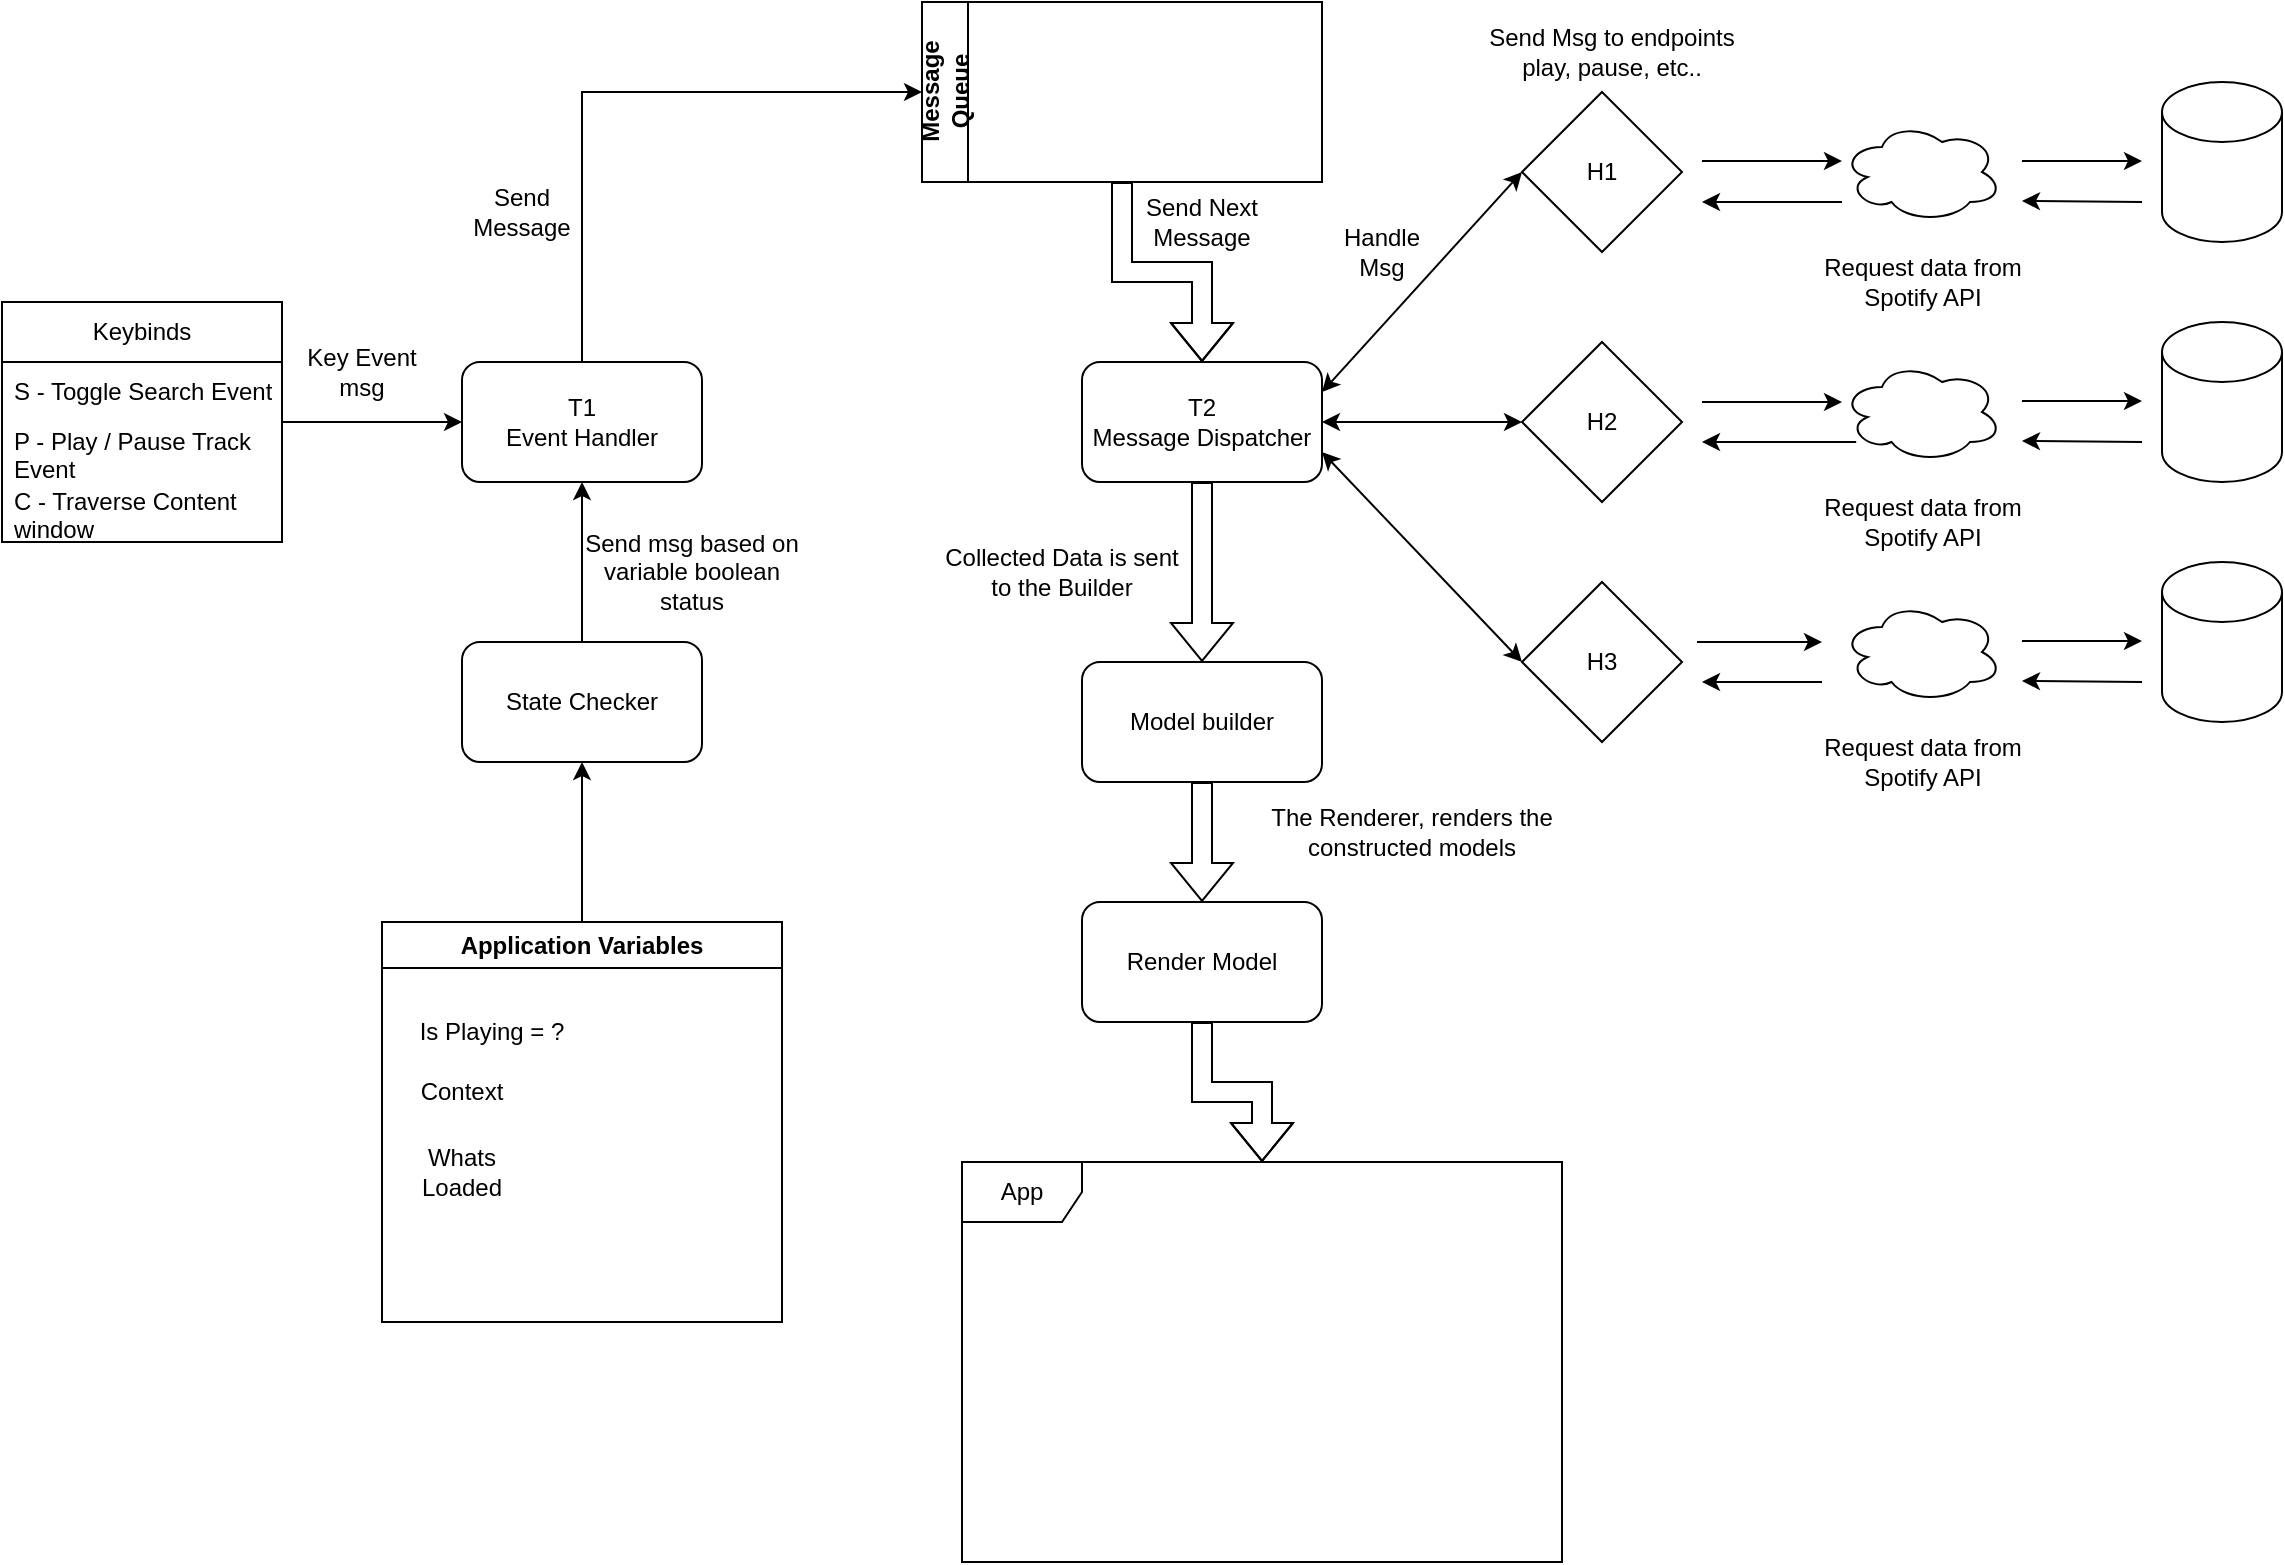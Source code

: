 <mxfile version="24.6.4" type="device" pages="4">
  <diagram name="Spotui-py" id="Fpngk3a1_skhaMQMCUg6">
    <mxGraphModel dx="2950" dy="1263" grid="1" gridSize="10" guides="1" tooltips="1" connect="1" arrows="1" fold="1" page="1" pageScale="1" pageWidth="1200" pageHeight="1920" math="0" shadow="0">
      <root>
        <mxCell id="0" />
        <mxCell id="1" parent="0" />
        <mxCell id="TO6yi6P6G9DKyxrw3OD8-92" value="" style="edgeStyle=orthogonalEdgeStyle;shape=flexArrow;rounded=0;orthogonalLoop=1;jettySize=auto;html=1;" parent="1" source="TO6yi6P6G9DKyxrw3OD8-45" target="TO6yi6P6G9DKyxrw3OD8-62" edge="1">
          <mxGeometry relative="1" as="geometry" />
        </mxCell>
        <mxCell id="TO6yi6P6G9DKyxrw3OD8-45" value="Message Queue" style="swimlane;horizontal=0;whiteSpace=wrap;html=1;" parent="1" vertex="1">
          <mxGeometry x="500" y="30" width="200" height="90" as="geometry">
            <mxRectangle x="500" y="60" width="40" height="120" as="alternateBounds" />
          </mxGeometry>
        </mxCell>
        <mxCell id="TO6yi6P6G9DKyxrw3OD8-50" value="Send Next Message" style="text;html=1;align=center;verticalAlign=middle;whiteSpace=wrap;rounded=0;" parent="1" vertex="1">
          <mxGeometry x="610" y="125" width="60" height="30" as="geometry" />
        </mxCell>
        <mxCell id="TO6yi6P6G9DKyxrw3OD8-51" value="H1" style="rhombus;whiteSpace=wrap;html=1;" parent="1" vertex="1">
          <mxGeometry x="800" y="75" width="80" height="80" as="geometry" />
        </mxCell>
        <mxCell id="TO6yi6P6G9DKyxrw3OD8-53" value="H3" style="rhombus;whiteSpace=wrap;html=1;" parent="1" vertex="1">
          <mxGeometry x="800" y="320" width="80" height="80" as="geometry" />
        </mxCell>
        <mxCell id="TO6yi6P6G9DKyxrw3OD8-54" value="H2" style="rhombus;whiteSpace=wrap;html=1;" parent="1" vertex="1">
          <mxGeometry x="800" y="200" width="80" height="80" as="geometry" />
        </mxCell>
        <mxCell id="TO6yi6P6G9DKyxrw3OD8-58" value="" style="shape=cylinder3;whiteSpace=wrap;html=1;boundedLbl=1;backgroundOutline=1;size=15;" parent="1" vertex="1">
          <mxGeometry x="1120" y="70" width="60" height="80" as="geometry" />
        </mxCell>
        <mxCell id="TO6yi6P6G9DKyxrw3OD8-59" value="" style="ellipse;shape=cloud;whiteSpace=wrap;html=1;" parent="1" vertex="1">
          <mxGeometry x="960" y="90" width="80" height="50" as="geometry" />
        </mxCell>
        <mxCell id="TO6yi6P6G9DKyxrw3OD8-60" value="" style="endArrow=classic;html=1;rounded=0;" parent="1" edge="1">
          <mxGeometry width="50" height="50" relative="1" as="geometry">
            <mxPoint x="890" y="109.5" as="sourcePoint" />
            <mxPoint x="960" y="109.5" as="targetPoint" />
          </mxGeometry>
        </mxCell>
        <mxCell id="TO6yi6P6G9DKyxrw3OD8-61" value="" style="endArrow=classic;html=1;rounded=0;entryX=0;entryY=0.5;entryDx=0;entryDy=0;entryPerimeter=0;" parent="1" edge="1">
          <mxGeometry width="50" height="50" relative="1" as="geometry">
            <mxPoint x="1050" y="109.5" as="sourcePoint" />
            <mxPoint x="1110" y="109.5" as="targetPoint" />
            <Array as="points">
              <mxPoint x="1080" y="109.5" />
            </Array>
          </mxGeometry>
        </mxCell>
        <mxCell id="TO6yi6P6G9DKyxrw3OD8-90" value="" style="edgeStyle=orthogonalEdgeStyle;shape=flexArrow;rounded=0;orthogonalLoop=1;jettySize=auto;html=1;" parent="1" source="TO6yi6P6G9DKyxrw3OD8-62" target="TO6yi6P6G9DKyxrw3OD8-87" edge="1">
          <mxGeometry relative="1" as="geometry" />
        </mxCell>
        <mxCell id="TO6yi6P6G9DKyxrw3OD8-62" value="T2&lt;div&gt;Message Dispatcher&lt;/div&gt;" style="rounded=1;whiteSpace=wrap;html=1;" parent="1" vertex="1">
          <mxGeometry x="580" y="210" width="120" height="60" as="geometry" />
        </mxCell>
        <mxCell id="TO6yi6P6G9DKyxrw3OD8-63" value="T1&lt;div&gt;Event Handler&lt;/div&gt;" style="rounded=1;whiteSpace=wrap;html=1;" parent="1" vertex="1">
          <mxGeometry x="270" y="210" width="120" height="60" as="geometry" />
        </mxCell>
        <mxCell id="TO6yi6P6G9DKyxrw3OD8-64" value="Keybinds" style="swimlane;fontStyle=0;childLayout=stackLayout;horizontal=1;startSize=30;horizontalStack=0;resizeParent=1;resizeParentMax=0;resizeLast=0;collapsible=1;marginBottom=0;whiteSpace=wrap;html=1;" parent="1" vertex="1">
          <mxGeometry x="40" y="180" width="140" height="120" as="geometry" />
        </mxCell>
        <mxCell id="TO6yi6P6G9DKyxrw3OD8-65" value="S - Toggle Search Event" style="text;strokeColor=none;fillColor=none;align=left;verticalAlign=middle;spacingLeft=4;spacingRight=4;overflow=hidden;points=[[0,0.5],[1,0.5]];portConstraint=eastwest;rotatable=0;whiteSpace=wrap;html=1;" parent="TO6yi6P6G9DKyxrw3OD8-64" vertex="1">
          <mxGeometry y="30" width="140" height="30" as="geometry" />
        </mxCell>
        <mxCell id="TO6yi6P6G9DKyxrw3OD8-66" value="P - Play / Pause Track Event" style="text;strokeColor=none;fillColor=none;align=left;verticalAlign=middle;spacingLeft=4;spacingRight=4;overflow=hidden;points=[[0,0.5],[1,0.5]];portConstraint=eastwest;rotatable=0;whiteSpace=wrap;html=1;" parent="TO6yi6P6G9DKyxrw3OD8-64" vertex="1">
          <mxGeometry y="60" width="140" height="30" as="geometry" />
        </mxCell>
        <mxCell id="TO6yi6P6G9DKyxrw3OD8-67" value="C - Traverse Content window" style="text;strokeColor=none;fillColor=none;align=left;verticalAlign=middle;spacingLeft=4;spacingRight=4;overflow=hidden;points=[[0,0.5],[1,0.5]];portConstraint=eastwest;rotatable=0;whiteSpace=wrap;html=1;" parent="TO6yi6P6G9DKyxrw3OD8-64" vertex="1">
          <mxGeometry y="90" width="140" height="30" as="geometry" />
        </mxCell>
        <mxCell id="TO6yi6P6G9DKyxrw3OD8-68" value="" style="endArrow=classic;html=1;rounded=0;" parent="1" edge="1">
          <mxGeometry width="50" height="50" relative="1" as="geometry">
            <mxPoint x="180" y="240" as="sourcePoint" />
            <mxPoint x="270" y="240" as="targetPoint" />
          </mxGeometry>
        </mxCell>
        <mxCell id="TO6yi6P6G9DKyxrw3OD8-69" value="Key Event msg" style="text;html=1;align=center;verticalAlign=middle;whiteSpace=wrap;rounded=0;" parent="1" vertex="1">
          <mxGeometry x="190" y="200" width="60" height="30" as="geometry" />
        </mxCell>
        <mxCell id="TO6yi6P6G9DKyxrw3OD8-70" value="Handle Msg" style="text;html=1;align=center;verticalAlign=middle;whiteSpace=wrap;rounded=0;" parent="1" vertex="1">
          <mxGeometry x="700" y="140" width="60" height="30" as="geometry" />
        </mxCell>
        <mxCell id="TO6yi6P6G9DKyxrw3OD8-71" value="" style="endArrow=classic;html=1;rounded=0;" parent="1" edge="1">
          <mxGeometry width="50" height="50" relative="1" as="geometry">
            <mxPoint x="1110" y="130" as="sourcePoint" />
            <mxPoint x="1050" y="129.5" as="targetPoint" />
          </mxGeometry>
        </mxCell>
        <mxCell id="TO6yi6P6G9DKyxrw3OD8-73" value="" style="endArrow=classic;html=1;rounded=0;" parent="1" edge="1">
          <mxGeometry width="50" height="50" relative="1" as="geometry">
            <mxPoint x="960" y="130" as="sourcePoint" />
            <mxPoint x="890" y="130" as="targetPoint" />
          </mxGeometry>
        </mxCell>
        <mxCell id="TO6yi6P6G9DKyxrw3OD8-74" value="" style="endArrow=classic;html=1;rounded=0;entryX=0;entryY=0.5;entryDx=0;entryDy=0;" parent="1" target="TO6yi6P6G9DKyxrw3OD8-45" edge="1">
          <mxGeometry width="50" height="50" relative="1" as="geometry">
            <mxPoint x="330" y="210" as="sourcePoint" />
            <mxPoint x="380" y="160" as="targetPoint" />
            <Array as="points">
              <mxPoint x="330" y="75" />
            </Array>
          </mxGeometry>
        </mxCell>
        <mxCell id="TO6yi6P6G9DKyxrw3OD8-75" value="Send Message" style="text;html=1;align=center;verticalAlign=middle;whiteSpace=wrap;rounded=0;" parent="1" vertex="1">
          <mxGeometry x="270" y="120" width="60" height="30" as="geometry" />
        </mxCell>
        <mxCell id="TO6yi6P6G9DKyxrw3OD8-77" value="" style="endArrow=classic;startArrow=classic;html=1;rounded=0;entryX=0;entryY=0.5;entryDx=0;entryDy=0;exitX=1;exitY=0.25;exitDx=0;exitDy=0;" parent="1" source="TO6yi6P6G9DKyxrw3OD8-62" target="TO6yi6P6G9DKyxrw3OD8-51" edge="1">
          <mxGeometry width="50" height="50" relative="1" as="geometry">
            <mxPoint x="700" y="240" as="sourcePoint" />
            <mxPoint x="770" y="180" as="targetPoint" />
          </mxGeometry>
        </mxCell>
        <mxCell id="TO6yi6P6G9DKyxrw3OD8-78" value="" style="endArrow=classic;startArrow=classic;html=1;rounded=0;entryX=0;entryY=0.5;entryDx=0;entryDy=0;" parent="1" target="TO6yi6P6G9DKyxrw3OD8-54" edge="1">
          <mxGeometry width="50" height="50" relative="1" as="geometry">
            <mxPoint x="700" y="240" as="sourcePoint" />
            <mxPoint x="750" y="190" as="targetPoint" />
          </mxGeometry>
        </mxCell>
        <mxCell id="TO6yi6P6G9DKyxrw3OD8-79" value="" style="endArrow=classic;startArrow=classic;html=1;rounded=0;entryX=0;entryY=0.5;entryDx=0;entryDy=0;exitX=1;exitY=0.75;exitDx=0;exitDy=0;" parent="1" source="TO6yi6P6G9DKyxrw3OD8-62" target="TO6yi6P6G9DKyxrw3OD8-53" edge="1">
          <mxGeometry width="50" height="50" relative="1" as="geometry">
            <mxPoint x="700" y="240" as="sourcePoint" />
            <mxPoint x="750" y="190" as="targetPoint" />
          </mxGeometry>
        </mxCell>
        <mxCell id="TO6yi6P6G9DKyxrw3OD8-82" value="Send Msg to endpoints play, pause, etc.." style="text;html=1;align=center;verticalAlign=middle;whiteSpace=wrap;rounded=0;" parent="1" vertex="1">
          <mxGeometry x="770" y="40" width="150" height="30" as="geometry" />
        </mxCell>
        <mxCell id="TO6yi6P6G9DKyxrw3OD8-85" value="Request data from Spotify API" style="text;html=1;align=center;verticalAlign=middle;whiteSpace=wrap;rounded=0;direction=south;" parent="1" vertex="1">
          <mxGeometry x="937.5" y="140" width="125" height="60" as="geometry" />
        </mxCell>
        <mxCell id="TO6yi6P6G9DKyxrw3OD8-91" value="" style="edgeStyle=orthogonalEdgeStyle;shape=flexArrow;rounded=0;orthogonalLoop=1;jettySize=auto;html=1;" parent="1" source="TO6yi6P6G9DKyxrw3OD8-87" target="TO6yi6P6G9DKyxrw3OD8-88" edge="1">
          <mxGeometry relative="1" as="geometry" />
        </mxCell>
        <mxCell id="TO6yi6P6G9DKyxrw3OD8-87" value="Model builder" style="rounded=1;whiteSpace=wrap;html=1;" parent="1" vertex="1">
          <mxGeometry x="580" y="360" width="120" height="60" as="geometry" />
        </mxCell>
        <mxCell id="TO6yi6P6G9DKyxrw3OD8-103" value="" style="edgeStyle=orthogonalEdgeStyle;shape=flexArrow;rounded=0;orthogonalLoop=1;jettySize=auto;html=1;" parent="1" source="TO6yi6P6G9DKyxrw3OD8-88" target="TO6yi6P6G9DKyxrw3OD8-102" edge="1">
          <mxGeometry relative="1" as="geometry" />
        </mxCell>
        <mxCell id="TO6yi6P6G9DKyxrw3OD8-88" value="Render Model" style="rounded=1;whiteSpace=wrap;html=1;" parent="1" vertex="1">
          <mxGeometry x="580" y="480" width="120" height="60" as="geometry" />
        </mxCell>
        <mxCell id="TO6yi6P6G9DKyxrw3OD8-93" value="Collected Data is sent to the Builder" style="text;html=1;align=center;verticalAlign=middle;whiteSpace=wrap;rounded=0;" parent="1" vertex="1">
          <mxGeometry x="510" y="300" width="120" height="30" as="geometry" />
        </mxCell>
        <mxCell id="TO6yi6P6G9DKyxrw3OD8-94" value="The Renderer, renders the constructed models" style="text;html=1;align=center;verticalAlign=middle;whiteSpace=wrap;rounded=0;" parent="1" vertex="1">
          <mxGeometry x="670" y="430" width="150" height="30" as="geometry" />
        </mxCell>
        <mxCell id="TO6yi6P6G9DKyxrw3OD8-95" value="State Checker" style="rounded=1;whiteSpace=wrap;html=1;" parent="1" vertex="1">
          <mxGeometry x="270" y="350" width="120" height="60" as="geometry" />
        </mxCell>
        <mxCell id="TO6yi6P6G9DKyxrw3OD8-97" value="Application Variables" style="swimlane;whiteSpace=wrap;html=1;" parent="1" vertex="1">
          <mxGeometry x="230" y="490" width="200" height="200" as="geometry" />
        </mxCell>
        <mxCell id="TO6yi6P6G9DKyxrw3OD8-98" value="Is Playing = ?" style="text;html=1;align=center;verticalAlign=middle;whiteSpace=wrap;rounded=0;" parent="TO6yi6P6G9DKyxrw3OD8-97" vertex="1">
          <mxGeometry x="10" y="40" width="90" height="30" as="geometry" />
        </mxCell>
        <mxCell id="TO6yi6P6G9DKyxrw3OD8-99" value="Context" style="text;html=1;align=center;verticalAlign=middle;whiteSpace=wrap;rounded=0;" parent="TO6yi6P6G9DKyxrw3OD8-97" vertex="1">
          <mxGeometry x="10" y="70" width="60" height="30" as="geometry" />
        </mxCell>
        <mxCell id="TO6yi6P6G9DKyxrw3OD8-100" value="Whats Loaded" style="text;html=1;align=center;verticalAlign=middle;whiteSpace=wrap;rounded=0;" parent="TO6yi6P6G9DKyxrw3OD8-97" vertex="1">
          <mxGeometry x="10" y="110" width="60" height="30" as="geometry" />
        </mxCell>
        <mxCell id="TO6yi6P6G9DKyxrw3OD8-101" value="" style="endArrow=classic;html=1;rounded=0;entryX=0.5;entryY=1;entryDx=0;entryDy=0;exitX=0.5;exitY=0;exitDx=0;exitDy=0;" parent="1" source="TO6yi6P6G9DKyxrw3OD8-97" target="TO6yi6P6G9DKyxrw3OD8-95" edge="1">
          <mxGeometry width="50" height="50" relative="1" as="geometry">
            <mxPoint x="370" y="480" as="sourcePoint" />
            <mxPoint x="420" y="430" as="targetPoint" />
          </mxGeometry>
        </mxCell>
        <mxCell id="TO6yi6P6G9DKyxrw3OD8-102" value="App" style="shape=umlFrame;whiteSpace=wrap;html=1;pointerEvents=0;" parent="1" vertex="1">
          <mxGeometry x="520" y="610" width="300" height="200" as="geometry" />
        </mxCell>
        <mxCell id="TO6yi6P6G9DKyxrw3OD8-104" value="" style="endArrow=classic;html=1;rounded=0;exitX=0.5;exitY=0;exitDx=0;exitDy=0;entryX=0.5;entryY=1;entryDx=0;entryDy=0;" parent="1" source="TO6yi6P6G9DKyxrw3OD8-95" target="TO6yi6P6G9DKyxrw3OD8-63" edge="1">
          <mxGeometry width="50" height="50" relative="1" as="geometry">
            <mxPoint x="330" y="350" as="sourcePoint" />
            <mxPoint x="380" y="300" as="targetPoint" />
          </mxGeometry>
        </mxCell>
        <mxCell id="TO6yi6P6G9DKyxrw3OD8-105" value="Send msg based on variable boolean status" style="text;html=1;align=center;verticalAlign=middle;whiteSpace=wrap;rounded=0;" parent="1" vertex="1">
          <mxGeometry x="330" y="300" width="110" height="30" as="geometry" />
        </mxCell>
        <mxCell id="TO6yi6P6G9DKyxrw3OD8-106" value="" style="shape=cylinder3;whiteSpace=wrap;html=1;boundedLbl=1;backgroundOutline=1;size=15;" parent="1" vertex="1">
          <mxGeometry x="1120" y="190" width="60" height="80" as="geometry" />
        </mxCell>
        <mxCell id="TO6yi6P6G9DKyxrw3OD8-107" value="" style="ellipse;shape=cloud;whiteSpace=wrap;html=1;" parent="1" vertex="1">
          <mxGeometry x="960" y="210" width="80" height="50" as="geometry" />
        </mxCell>
        <mxCell id="TO6yi6P6G9DKyxrw3OD8-108" value="" style="endArrow=classic;html=1;rounded=0;entryX=0;entryY=0.5;entryDx=0;entryDy=0;entryPerimeter=0;" parent="1" edge="1">
          <mxGeometry width="50" height="50" relative="1" as="geometry">
            <mxPoint x="1050" y="229.5" as="sourcePoint" />
            <mxPoint x="1110" y="229.5" as="targetPoint" />
            <Array as="points">
              <mxPoint x="1080" y="229.5" />
            </Array>
          </mxGeometry>
        </mxCell>
        <mxCell id="TO6yi6P6G9DKyxrw3OD8-109" value="" style="endArrow=classic;html=1;rounded=0;" parent="1" edge="1">
          <mxGeometry width="50" height="50" relative="1" as="geometry">
            <mxPoint x="1110" y="250" as="sourcePoint" />
            <mxPoint x="1050" y="249.5" as="targetPoint" />
          </mxGeometry>
        </mxCell>
        <mxCell id="TO6yi6P6G9DKyxrw3OD8-110" value="Request data from Spotify API" style="text;html=1;align=center;verticalAlign=middle;whiteSpace=wrap;rounded=0;direction=south;" parent="1" vertex="1">
          <mxGeometry x="937.5" y="260" width="125" height="60" as="geometry" />
        </mxCell>
        <mxCell id="TO6yi6P6G9DKyxrw3OD8-111" value="" style="shape=cylinder3;whiteSpace=wrap;html=1;boundedLbl=1;backgroundOutline=1;size=15;" parent="1" vertex="1">
          <mxGeometry x="1120" y="310" width="60" height="80" as="geometry" />
        </mxCell>
        <mxCell id="TO6yi6P6G9DKyxrw3OD8-112" value="" style="ellipse;shape=cloud;whiteSpace=wrap;html=1;" parent="1" vertex="1">
          <mxGeometry x="960" y="330" width="80" height="50" as="geometry" />
        </mxCell>
        <mxCell id="TO6yi6P6G9DKyxrw3OD8-113" value="" style="endArrow=classic;html=1;rounded=0;entryX=0;entryY=0.5;entryDx=0;entryDy=0;entryPerimeter=0;" parent="1" edge="1">
          <mxGeometry width="50" height="50" relative="1" as="geometry">
            <mxPoint x="1050" y="349.5" as="sourcePoint" />
            <mxPoint x="1110" y="349.5" as="targetPoint" />
            <Array as="points">
              <mxPoint x="1080" y="349.5" />
            </Array>
          </mxGeometry>
        </mxCell>
        <mxCell id="TO6yi6P6G9DKyxrw3OD8-114" value="" style="endArrow=classic;html=1;rounded=0;" parent="1" edge="1">
          <mxGeometry width="50" height="50" relative="1" as="geometry">
            <mxPoint x="1110" y="370" as="sourcePoint" />
            <mxPoint x="1050" y="369.5" as="targetPoint" />
          </mxGeometry>
        </mxCell>
        <mxCell id="TO6yi6P6G9DKyxrw3OD8-115" value="Request data from Spotify API" style="text;html=1;align=center;verticalAlign=middle;whiteSpace=wrap;rounded=0;direction=south;" parent="1" vertex="1">
          <mxGeometry x="937.5" y="380" width="125" height="60" as="geometry" />
        </mxCell>
        <mxCell id="TO6yi6P6G9DKyxrw3OD8-116" value="" style="endArrow=classic;html=1;rounded=0;" parent="1" edge="1">
          <mxGeometry width="50" height="50" relative="1" as="geometry">
            <mxPoint x="890" y="230" as="sourcePoint" />
            <mxPoint x="960" y="230" as="targetPoint" />
          </mxGeometry>
        </mxCell>
        <mxCell id="TO6yi6P6G9DKyxrw3OD8-117" value="" style="endArrow=classic;html=1;rounded=0;" parent="1" edge="1">
          <mxGeometry width="50" height="50" relative="1" as="geometry">
            <mxPoint x="967.1" y="250" as="sourcePoint" />
            <mxPoint x="890" y="250" as="targetPoint" />
          </mxGeometry>
        </mxCell>
        <mxCell id="TO6yi6P6G9DKyxrw3OD8-119" value="" style="endArrow=classic;html=1;rounded=0;" parent="1" edge="1">
          <mxGeometry width="50" height="50" relative="1" as="geometry">
            <mxPoint x="887.5" y="350" as="sourcePoint" />
            <mxPoint x="950" y="350" as="targetPoint" />
          </mxGeometry>
        </mxCell>
        <mxCell id="TO6yi6P6G9DKyxrw3OD8-120" value="" style="endArrow=classic;html=1;rounded=0;" parent="1" edge="1">
          <mxGeometry width="50" height="50" relative="1" as="geometry">
            <mxPoint x="950" y="370" as="sourcePoint" />
            <mxPoint x="890" y="370" as="targetPoint" />
          </mxGeometry>
        </mxCell>
      </root>
    </mxGraphModel>
  </diagram>
  <diagram id="deHk-LJC7EPoIbVvvXSf" name="ticket lifetime spotui-py">
    <mxGraphModel dx="1430" dy="903" grid="1" gridSize="10" guides="1" tooltips="1" connect="1" arrows="1" fold="1" page="1" pageScale="1" pageWidth="1200" pageHeight="1920" math="0" shadow="0">
      <root>
        <mxCell id="0" />
        <mxCell id="1" parent="0" />
        <mxCell id="644AQPLnlskiM5yja7p5-1" value="Event Handler bundles a new message" style="rounded=1;whiteSpace=wrap;html=1;" vertex="1" parent="1">
          <mxGeometry x="540" y="190" width="120" height="60" as="geometry" />
        </mxCell>
        <mxCell id="mqCqDotWUnuyiGngpwBL-2" value="" style="edgeStyle=orthogonalEdgeStyle;rounded=0;orthogonalLoop=1;jettySize=auto;html=1;" edge="1" parent="1" source="644AQPLnlskiM5yja7p5-2" target="WlYGR_5txjQVWbjtLwn6-1">
          <mxGeometry relative="1" as="geometry" />
        </mxCell>
        <mxCell id="644AQPLnlskiM5yja7p5-2" value="Message Queue" style="swimlane;horizontal=0;whiteSpace=wrap;html=1;" vertex="1" parent="1">
          <mxGeometry x="500" y="310" width="200" height="90" as="geometry" />
        </mxCell>
        <mxCell id="mqCqDotWUnuyiGngpwBL-3" value="Message Queue" style="text;html=1;align=center;verticalAlign=middle;whiteSpace=wrap;rounded=0;" vertex="1" parent="644AQPLnlskiM5yja7p5-2">
          <mxGeometry x="70" y="30" width="60" height="30" as="geometry" />
        </mxCell>
        <mxCell id="644AQPLnlskiM5yja7p5-3" value="" style="endArrow=classic;html=1;rounded=0;entryX=0.5;entryY=0;entryDx=0;entryDy=0;" edge="1" parent="1" target="644AQPLnlskiM5yja7p5-1">
          <mxGeometry width="50" height="50" relative="1" as="geometry">
            <mxPoint x="600" y="120" as="sourcePoint" />
            <mxPoint x="650" y="70" as="targetPoint" />
          </mxGeometry>
        </mxCell>
        <mxCell id="644AQPLnlskiM5yja7p5-4" value="" style="endArrow=classic;html=1;rounded=0;entryX=0.5;entryY=0;entryDx=0;entryDy=0;" edge="1" parent="1" target="644AQPLnlskiM5yja7p5-2">
          <mxGeometry width="50" height="50" relative="1" as="geometry">
            <mxPoint x="600" y="250" as="sourcePoint" />
            <mxPoint x="650" y="200" as="targetPoint" />
          </mxGeometry>
        </mxCell>
        <mxCell id="644AQPLnlskiM5yja7p5-5" value="Message event is sent to the Event Handler" style="text;html=1;align=center;verticalAlign=middle;whiteSpace=wrap;rounded=0;" vertex="1" parent="1">
          <mxGeometry x="610" y="140" width="130" height="30" as="geometry" />
        </mxCell>
        <mxCell id="644AQPLnlskiM5yja7p5-7" value="Message is enqueued into the Message Queue" style="text;html=1;align=center;verticalAlign=middle;whiteSpace=wrap;rounded=0;" vertex="1" parent="1">
          <mxGeometry x="610" y="270" width="150" height="30" as="geometry" />
        </mxCell>
        <mxCell id="644AQPLnlskiM5yja7p5-9" value="Key event / message creation event is registered" style="whiteSpace=wrap;html=1;aspect=fixed;" vertex="1" parent="1">
          <mxGeometry x="560" y="40" width="80" height="80" as="geometry" />
        </mxCell>
        <mxCell id="50NubgJ7ED8tKyIuHqYh-1" value="" style="edgeStyle=orthogonalEdgeStyle;rounded=0;orthogonalLoop=1;jettySize=auto;html=1;" edge="1" parent="1" source="644AQPLnlskiM5yja7p5-10" target="644AQPLnlskiM5yja7p5-9">
          <mxGeometry relative="1" as="geometry" />
        </mxCell>
        <mxCell id="644AQPLnlskiM5yja7p5-10" value="User" style="shape=umlActor;verticalLabelPosition=bottom;verticalAlign=top;html=1;outlineConnect=0;" vertex="1" parent="1">
          <mxGeometry x="450" y="50" width="30" height="60" as="geometry" />
        </mxCell>
        <mxCell id="50NubgJ7ED8tKyIuHqYh-2" value="" style="edgeStyle=orthogonalEdgeStyle;rounded=0;orthogonalLoop=1;jettySize=auto;html=1;" edge="1" parent="1" source="644AQPLnlskiM5yja7p5-11" target="644AQPLnlskiM5yja7p5-9">
          <mxGeometry relative="1" as="geometry" />
        </mxCell>
        <mxCell id="644AQPLnlskiM5yja7p5-11" value="Application state&amp;nbsp;" style="rhombus;whiteSpace=wrap;html=1;" vertex="1" parent="1">
          <mxGeometry x="720" y="40" width="80" height="80" as="geometry" />
        </mxCell>
        <mxCell id="yRJ-7Xuv9_pjjy9vpFsU-2" value="" style="edgeStyle=orthogonalEdgeStyle;rounded=0;orthogonalLoop=1;jettySize=auto;html=1;" edge="1" parent="1" source="WlYGR_5txjQVWbjtLwn6-1" target="zY00RIm_Lc3474j0WZgT-1">
          <mxGeometry relative="1" as="geometry" />
        </mxCell>
        <mxCell id="WlYGR_5txjQVWbjtLwn6-1" value="Message Dispatcher" style="rounded=1;whiteSpace=wrap;html=1;" vertex="1" parent="1">
          <mxGeometry x="540" y="480" width="120" height="60" as="geometry" />
        </mxCell>
        <mxCell id="WlYGR_5txjQVWbjtLwn6-2" value="" style="endArrow=classic;startArrow=classic;html=1;rounded=0;entryX=0;entryY=0.5;entryDx=0;entryDy=0;" edge="1" parent="1" target="EjzGJcGfdXBTYzMkt1iW-1">
          <mxGeometry width="50" height="50" relative="1" as="geometry">
            <mxPoint x="660" y="510" as="sourcePoint" />
            <mxPoint x="740" y="510" as="targetPoint" />
          </mxGeometry>
        </mxCell>
        <mxCell id="EjzGJcGfdXBTYzMkt1iW-1" value="Message Handler" style="rhombus;whiteSpace=wrap;html=1;" vertex="1" parent="1">
          <mxGeometry x="750" y="470" width="80" height="80" as="geometry" />
        </mxCell>
        <mxCell id="EjzGJcGfdXBTYzMkt1iW-2" value="" style="ellipse;shape=cloud;whiteSpace=wrap;html=1;" vertex="1" parent="1">
          <mxGeometry x="890" y="470" width="120" height="80" as="geometry" />
        </mxCell>
        <mxCell id="EjzGJcGfdXBTYzMkt1iW-3" value="Spotify Api" style="shape=cylinder3;whiteSpace=wrap;html=1;boundedLbl=1;backgroundOutline=1;size=15;" vertex="1" parent="1">
          <mxGeometry x="1100" y="470" width="60" height="80" as="geometry" />
        </mxCell>
        <mxCell id="EjzGJcGfdXBTYzMkt1iW-4" value="" style="endArrow=classic;startArrow=classic;html=1;rounded=0;" edge="1" parent="1" target="EjzGJcGfdXBTYzMkt1iW-2">
          <mxGeometry width="50" height="50" relative="1" as="geometry">
            <mxPoint x="830" y="510" as="sourcePoint" />
            <mxPoint x="840" y="640" as="targetPoint" />
          </mxGeometry>
        </mxCell>
        <mxCell id="EjzGJcGfdXBTYzMkt1iW-6" value="" style="endArrow=classic;startArrow=classic;html=1;rounded=0;entryX=0;entryY=0.5;entryDx=0;entryDy=0;entryPerimeter=0;" edge="1" parent="1" target="EjzGJcGfdXBTYzMkt1iW-3">
          <mxGeometry width="50" height="50" relative="1" as="geometry">
            <mxPoint x="1000" y="510" as="sourcePoint" />
            <mxPoint x="1050" y="460" as="targetPoint" />
          </mxGeometry>
        </mxCell>
        <mxCell id="mqCqDotWUnuyiGngpwBL-1" value="Any required data is requested and recieved from the Api" style="text;html=1;align=center;verticalAlign=middle;whiteSpace=wrap;rounded=0;" vertex="1" parent="1">
          <mxGeometry x="870" y="440" width="180" height="30" as="geometry" />
        </mxCell>
        <mxCell id="mqCqDotWUnuyiGngpwBL-4" value="Next message is dequeued by the Message dispatcher" style="text;html=1;align=center;verticalAlign=middle;whiteSpace=wrap;rounded=0;" vertex="1" parent="1">
          <mxGeometry x="610" y="430" width="120" height="30" as="geometry" />
        </mxCell>
        <mxCell id="yRJ-7Xuv9_pjjy9vpFsU-3" value="" style="edgeStyle=orthogonalEdgeStyle;rounded=0;orthogonalLoop=1;jettySize=auto;html=1;" edge="1" parent="1" source="zY00RIm_Lc3474j0WZgT-1" target="zY00RIm_Lc3474j0WZgT-2">
          <mxGeometry relative="1" as="geometry" />
        </mxCell>
        <mxCell id="zY00RIm_Lc3474j0WZgT-1" value="Model builder" style="rounded=1;whiteSpace=wrap;html=1;" vertex="1" parent="1">
          <mxGeometry x="540" y="600" width="120" height="60" as="geometry" />
        </mxCell>
        <mxCell id="yRJ-7Xuv9_pjjy9vpFsU-4" value="" style="edgeStyle=orthogonalEdgeStyle;rounded=0;orthogonalLoop=1;jettySize=auto;html=1;" edge="1" parent="1" source="zY00RIm_Lc3474j0WZgT-2" target="yRJ-7Xuv9_pjjy9vpFsU-1">
          <mxGeometry relative="1" as="geometry" />
        </mxCell>
        <mxCell id="zY00RIm_Lc3474j0WZgT-2" value="Render Model" style="rounded=1;whiteSpace=wrap;html=1;" vertex="1" parent="1">
          <mxGeometry x="540" y="720" width="120" height="60" as="geometry" />
        </mxCell>
        <mxCell id="yRJ-7Xuv9_pjjy9vpFsU-1" value="App" style="shape=umlFrame;whiteSpace=wrap;html=1;pointerEvents=0;" vertex="1" parent="1">
          <mxGeometry x="750" y="650" width="300" height="200" as="geometry" />
        </mxCell>
        <mxCell id="N2B5Zjr2OiiC1UWTaTkG-1" value="Handled message is then sent to the model builder" style="text;html=1;align=center;verticalAlign=middle;whiteSpace=wrap;rounded=0;" vertex="1" parent="1">
          <mxGeometry x="420" y="560" width="140" height="30" as="geometry" />
        </mxCell>
        <mxCell id="N2B5Zjr2OiiC1UWTaTkG-3" value="A new model is then sent to the renderer and the application is re-rendered" style="text;html=1;align=center;verticalAlign=middle;whiteSpace=wrap;rounded=0;" vertex="1" parent="1">
          <mxGeometry x="390" y="680" width="150" height="30" as="geometry" />
        </mxCell>
      </root>
    </mxGraphModel>
  </diagram>
  <diagram id="phQ3OskOYqwQd09LC2Bp" name="Event Handler Spotui-py">
    <mxGraphModel dx="1430" dy="903" grid="1" gridSize="10" guides="1" tooltips="1" connect="1" arrows="1" fold="1" page="1" pageScale="1" pageWidth="1200" pageHeight="1920" math="0" shadow="0">
      <root>
        <mxCell id="0" />
        <mxCell id="1" parent="0" />
        <mxCell id="Q1h32DfBb2MUZN_gDf8k-1" value="Message Queue" style="swimlane;horizontal=0;whiteSpace=wrap;html=1;" vertex="1" parent="1">
          <mxGeometry x="850" y="760" width="270" height="120" as="geometry" />
        </mxCell>
        <mxCell id="Q1h32DfBb2MUZN_gDf8k-2" value="Message Queue" style="text;html=1;align=center;verticalAlign=middle;whiteSpace=wrap;rounded=0;" vertex="1" parent="Q1h32DfBb2MUZN_gDf8k-1">
          <mxGeometry x="105" y="45" width="60" height="30" as="geometry" />
        </mxCell>
        <mxCell id="Q1h32DfBb2MUZN_gDf8k-17" style="edgeStyle=orthogonalEdgeStyle;rounded=0;orthogonalLoop=1;jettySize=auto;html=1;entryX=0.5;entryY=0;entryDx=0;entryDy=0;" edge="1" parent="1" source="Q1h32DfBb2MUZN_gDf8k-3" target="Q1h32DfBb2MUZN_gDf8k-13">
          <mxGeometry relative="1" as="geometry" />
        </mxCell>
        <mxCell id="Q1h32DfBb2MUZN_gDf8k-3" value="Event Handler" style="rounded=1;whiteSpace=wrap;html=1;" vertex="1" parent="1">
          <mxGeometry x="520" y="400" width="120" height="60" as="geometry" />
        </mxCell>
        <mxCell id="Q1h32DfBb2MUZN_gDf8k-4" value="" style="endArrow=classic;html=1;rounded=0;entryX=0.5;entryY=0;entryDx=0;entryDy=0;" edge="1" parent="1" target="Q1h32DfBb2MUZN_gDf8k-1">
          <mxGeometry width="50" height="50" relative="1" as="geometry">
            <mxPoint x="640" y="430" as="sourcePoint" />
            <mxPoint x="1000" y="760" as="targetPoint" />
            <Array as="points">
              <mxPoint x="980" y="430" />
            </Array>
          </mxGeometry>
        </mxCell>
        <mxCell id="Q1h32DfBb2MUZN_gDf8k-7" value="" style="endArrow=classic;html=1;rounded=0;entryX=0.5;entryY=0;entryDx=0;entryDy=0;" edge="1" parent="1" target="Q1h32DfBb2MUZN_gDf8k-3">
          <mxGeometry width="50" height="50" relative="1" as="geometry">
            <mxPoint x="520" y="430" as="sourcePoint" />
            <mxPoint x="580" y="360" as="targetPoint" />
            <Array as="points">
              <mxPoint x="480" y="430" />
              <mxPoint x="480" y="360" />
              <mxPoint x="580" y="360" />
            </Array>
          </mxGeometry>
        </mxCell>
        <mxCell id="Q1h32DfBb2MUZN_gDf8k-8" value="Event Handler runs on a dedicated thread" style="text;html=1;align=center;verticalAlign=middle;whiteSpace=wrap;rounded=0;" vertex="1" parent="1">
          <mxGeometry x="450" y="320" width="150" height="30" as="geometry" />
        </mxCell>
        <mxCell id="Q1h32DfBb2MUZN_gDf8k-11" style="edgeStyle=orthogonalEdgeStyle;rounded=0;orthogonalLoop=1;jettySize=auto;html=1;entryX=0;entryY=0.75;entryDx=0;entryDy=0;" edge="1" parent="1" source="Q1h32DfBb2MUZN_gDf8k-10" target="Q1h32DfBb2MUZN_gDf8k-3">
          <mxGeometry relative="1" as="geometry" />
        </mxCell>
        <mxCell id="Q1h32DfBb2MUZN_gDf8k-10" value="Keylogger var defaults to &quot;val&quot;" style="whiteSpace=wrap;html=1;aspect=fixed;" vertex="1" parent="1">
          <mxGeometry x="260" y="440" width="80" height="80" as="geometry" />
        </mxCell>
        <mxCell id="Q1h32DfBb2MUZN_gDf8k-12" value="The Event Handler checks the keylogger val every iteration and creates a new message if var != val" style="text;html=1;align=center;verticalAlign=middle;whiteSpace=wrap;rounded=0;" vertex="1" parent="1">
          <mxGeometry x="350" y="510" width="190" height="30" as="geometry" />
        </mxCell>
        <mxCell id="Q1h32DfBb2MUZN_gDf8k-13" value="Application State" style="swimlane;fontStyle=0;childLayout=stackLayout;horizontal=1;startSize=30;horizontalStack=0;resizeParent=1;resizeParentMax=0;resizeLast=0;collapsible=1;marginBottom=0;whiteSpace=wrap;html=1;" vertex="1" parent="1">
          <mxGeometry x="510" y="600" width="140" height="120" as="geometry" />
        </mxCell>
        <mxCell id="Q1h32DfBb2MUZN_gDf8k-14" value="Item 1" style="text;strokeColor=none;fillColor=none;align=left;verticalAlign=middle;spacingLeft=4;spacingRight=4;overflow=hidden;points=[[0,0.5],[1,0.5]];portConstraint=eastwest;rotatable=0;whiteSpace=wrap;html=1;" vertex="1" parent="Q1h32DfBb2MUZN_gDf8k-13">
          <mxGeometry y="30" width="140" height="30" as="geometry" />
        </mxCell>
        <mxCell id="Q1h32DfBb2MUZN_gDf8k-15" value="Item 2" style="text;strokeColor=none;fillColor=none;align=left;verticalAlign=middle;spacingLeft=4;spacingRight=4;overflow=hidden;points=[[0,0.5],[1,0.5]];portConstraint=eastwest;rotatable=0;whiteSpace=wrap;html=1;" vertex="1" parent="Q1h32DfBb2MUZN_gDf8k-13">
          <mxGeometry y="60" width="140" height="30" as="geometry" />
        </mxCell>
        <mxCell id="Q1h32DfBb2MUZN_gDf8k-16" value="Item 3" style="text;strokeColor=none;fillColor=none;align=left;verticalAlign=middle;spacingLeft=4;spacingRight=4;overflow=hidden;points=[[0,0.5],[1,0.5]];portConstraint=eastwest;rotatable=0;whiteSpace=wrap;html=1;" vertex="1" parent="Q1h32DfBb2MUZN_gDf8k-13">
          <mxGeometry y="90" width="140" height="30" as="geometry" />
        </mxCell>
        <mxCell id="Q1h32DfBb2MUZN_gDf8k-18" value="Event Handler checks the Application State for variables like &quot;Is_playing&quot; and creates messages accordingly" style="text;html=1;align=center;verticalAlign=middle;whiteSpace=wrap;rounded=0;" vertex="1" parent="1">
          <mxGeometry x="590" y="510" width="210" height="30" as="geometry" />
        </mxCell>
      </root>
    </mxGraphModel>
  </diagram>
  <diagram id="N-DmZ6_Rs6xjhMlKSr58" name="Page Viewer">
    <mxGraphModel dx="2360" dy="1010" grid="1" gridSize="10" guides="1" tooltips="1" connect="1" arrows="1" fold="1" page="1" pageScale="1" pageWidth="1200" pageHeight="1920" math="0" shadow="0">
      <root>
        <mxCell id="0" />
        <mxCell id="1" parent="0" />
        <mxCell id="e6dSVWlGj5uk0rUQJFgj-3" value="Page History is an array that tracks previous application states" style="swimlane;whiteSpace=wrap;html=1;startSize=60;" vertex="1" parent="1">
          <mxGeometry x="10" y="10" width="200" height="250" as="geometry" />
        </mxCell>
        <mxCell id="e6dSVWlGj5uk0rUQJFgj-4" value="State 1" style="text;html=1;align=center;verticalAlign=middle;whiteSpace=wrap;rounded=0;" vertex="1" parent="e6dSVWlGj5uk0rUQJFgj-3">
          <mxGeometry x="10" y="70" width="60" height="30" as="geometry" />
        </mxCell>
        <mxCell id="e6dSVWlGj5uk0rUQJFgj-6" value="State 2" style="text;html=1;align=center;verticalAlign=middle;whiteSpace=wrap;rounded=0;" vertex="1" parent="e6dSVWlGj5uk0rUQJFgj-3">
          <mxGeometry x="10" y="110" width="60" height="30" as="geometry" />
        </mxCell>
        <mxCell id="e6dSVWlGj5uk0rUQJFgj-7" value="State 3" style="text;html=1;align=center;verticalAlign=middle;whiteSpace=wrap;rounded=0;" vertex="1" parent="e6dSVWlGj5uk0rUQJFgj-3">
          <mxGeometry x="10" y="160" width="60" height="30" as="geometry" />
        </mxCell>
        <mxCell id="e6dSVWlGj5uk0rUQJFgj-1" value="" style="shape=cylinder3;whiteSpace=wrap;html=1;boundedLbl=1;backgroundOutline=1;size=15;" vertex="1" parent="e6dSVWlGj5uk0rUQJFgj-3">
          <mxGeometry x="110" y="85" width="60" height="80" as="geometry" />
        </mxCell>
        <mxCell id="e6dSVWlGj5uk0rUQJFgj-2" value="Page History" style="text;html=1;align=center;verticalAlign=middle;whiteSpace=wrap;rounded=0;" vertex="1" parent="e6dSVWlGj5uk0rUQJFgj-3">
          <mxGeometry x="110" y="125" width="60" height="30" as="geometry" />
        </mxCell>
        <mxCell id="e6dSVWlGj5uk0rUQJFgj-10" value="" style="edgeStyle=orthogonalEdgeStyle;rounded=0;orthogonalLoop=1;jettySize=auto;html=1;" edge="1" parent="1" source="e6dSVWlGj5uk0rUQJFgj-8" target="e6dSVWlGj5uk0rUQJFgj-9">
          <mxGeometry relative="1" as="geometry" />
        </mxCell>
        <mxCell id="e6dSVWlGj5uk0rUQJFgj-8" value="Query Page Loaded" style="rounded=0;whiteSpace=wrap;html=1;" vertex="1" parent="1">
          <mxGeometry x="230" y="10" width="120" height="60" as="geometry" />
        </mxCell>
        <mxCell id="e6dSVWlGj5uk0rUQJFgj-12" value="" style="edgeStyle=orthogonalEdgeStyle;rounded=0;orthogonalLoop=1;jettySize=auto;html=1;" edge="1" parent="1" source="e6dSVWlGj5uk0rUQJFgj-9" target="e6dSVWlGj5uk0rUQJFgj-11">
          <mxGeometry relative="1" as="geometry" />
        </mxCell>
        <mxCell id="e6dSVWlGj5uk0rUQJFgj-9" value="Artist Page Loaded" style="rounded=0;whiteSpace=wrap;html=1;" vertex="1" parent="1">
          <mxGeometry x="230" y="130" width="120" height="60" as="geometry" />
        </mxCell>
        <mxCell id="e6dSVWlGj5uk0rUQJFgj-14" value="" style="edgeStyle=orthogonalEdgeStyle;rounded=0;orthogonalLoop=1;jettySize=auto;html=1;" edge="1" parent="1" source="e6dSVWlGj5uk0rUQJFgj-11" target="e6dSVWlGj5uk0rUQJFgj-13">
          <mxGeometry relative="1" as="geometry" />
        </mxCell>
        <mxCell id="e6dSVWlGj5uk0rUQJFgj-11" value="Album Page Loaded" style="rounded=0;whiteSpace=wrap;html=1;" vertex="1" parent="1">
          <mxGeometry x="230" y="230" width="120" height="60" as="geometry" />
        </mxCell>
        <mxCell id="e6dSVWlGj5uk0rUQJFgj-13" value="About Album Page Loaded" style="rounded=0;whiteSpace=wrap;html=1;" vertex="1" parent="1">
          <mxGeometry x="230" y="380" width="120" height="60" as="geometry" />
        </mxCell>
        <mxCell id="e6dSVWlGj5uk0rUQJFgj-15" value="" style="shape=umlDestroy;whiteSpace=wrap;html=1;strokeWidth=3;targetShapes=umlLifeline;" vertex="1" parent="1">
          <mxGeometry x="275" y="320" width="30" height="30" as="geometry" />
        </mxCell>
        <mxCell id="e6dSVWlGj5uk0rUQJFgj-16" value="" style="endArrow=classic;html=1;rounded=0;entryX=0.5;entryY=1;entryDx=0;entryDy=0;exitX=0.5;exitY=0;exitDx=0;exitDy=0;" edge="1" parent="1" source="e6dSVWlGj5uk0rUQJFgj-13" target="e6dSVWlGj5uk0rUQJFgj-11">
          <mxGeometry width="50" height="50" relative="1" as="geometry">
            <mxPoint x="320" y="380" as="sourcePoint" />
            <mxPoint x="370" y="330" as="targetPoint" />
          </mxGeometry>
        </mxCell>
        <mxCell id="e6dSVWlGj5uk0rUQJFgj-17" value="" style="endArrow=classic;html=1;rounded=0;entryX=0.5;entryY=1;entryDx=0;entryDy=0;exitX=0.5;exitY=0;exitDx=0;exitDy=0;" edge="1" parent="1" source="e6dSVWlGj5uk0rUQJFgj-11" target="e6dSVWlGj5uk0rUQJFgj-9">
          <mxGeometry width="50" height="50" relative="1" as="geometry">
            <mxPoint x="320" y="230" as="sourcePoint" />
            <mxPoint x="370" y="180" as="targetPoint" />
          </mxGeometry>
        </mxCell>
        <mxCell id="e6dSVWlGj5uk0rUQJFgj-18" value="" style="endArrow=classic;html=1;rounded=0;" edge="1" parent="1">
          <mxGeometry width="50" height="50" relative="1" as="geometry">
            <mxPoint x="290" y="126" as="sourcePoint" />
            <mxPoint x="290" y="70" as="targetPoint" />
          </mxGeometry>
        </mxCell>
        <mxCell id="e6dSVWlGj5uk0rUQJFgj-19" value="The History can be traversed bidirectionaly until a new descision is made. In this case the future history of the application is severed." style="text;html=1;align=center;verticalAlign=middle;whiteSpace=wrap;rounded=0;" vertex="1" parent="1">
          <mxGeometry x="320" y="325" width="220" height="20" as="geometry" />
        </mxCell>
        <mxCell id="e6dSVWlGj5uk0rUQJFgj-25" value="" style="edgeStyle=orthogonalEdgeStyle;rounded=0;orthogonalLoop=1;jettySize=auto;html=1;" edge="1" parent="1" source="e6dSVWlGj5uk0rUQJFgj-21" target="e6dSVWlGj5uk0rUQJFgj-24">
          <mxGeometry relative="1" as="geometry" />
        </mxCell>
        <mxCell id="e6dSVWlGj5uk0rUQJFgj-21" value="Related Artist Page Loaded" style="rounded=0;whiteSpace=wrap;html=1;" vertex="1" parent="1">
          <mxGeometry x="70" y="380" width="120" height="60" as="geometry" />
        </mxCell>
        <mxCell id="e6dSVWlGj5uk0rUQJFgj-22" value="" style="endArrow=classic;html=1;rounded=0;entryX=0.5;entryY=0;entryDx=0;entryDy=0;" edge="1" parent="1" target="e6dSVWlGj5uk0rUQJFgj-21">
          <mxGeometry width="50" height="50" relative="1" as="geometry">
            <mxPoint x="290" y="290" as="sourcePoint" />
            <mxPoint x="340" y="240" as="targetPoint" />
          </mxGeometry>
        </mxCell>
        <mxCell id="e6dSVWlGj5uk0rUQJFgj-23" value="After a seversed timeline a new history is started with any previous Nodes left intact." style="text;html=1;align=center;verticalAlign=middle;whiteSpace=wrap;rounded=0;" vertex="1" parent="1">
          <mxGeometry x="20" y="300" width="190" height="30" as="geometry" />
        </mxCell>
        <mxCell id="e6dSVWlGj5uk0rUQJFgj-27" value="" style="edgeStyle=orthogonalEdgeStyle;rounded=0;orthogonalLoop=1;jettySize=auto;html=1;" edge="1" parent="1" source="e6dSVWlGj5uk0rUQJFgj-24" target="e6dSVWlGj5uk0rUQJFgj-26">
          <mxGeometry relative="1" as="geometry" />
        </mxCell>
        <mxCell id="e6dSVWlGj5uk0rUQJFgj-24" value="Album Page Loaded" style="rounded=0;whiteSpace=wrap;html=1;" vertex="1" parent="1">
          <mxGeometry x="70" y="500" width="120" height="60" as="geometry" />
        </mxCell>
        <mxCell id="e6dSVWlGj5uk0rUQJFgj-26" value="Track Played" style="rounded=0;whiteSpace=wrap;html=1;" vertex="1" parent="1">
          <mxGeometry x="70" y="630" width="120" height="60" as="geometry" />
        </mxCell>
        <mxCell id="e6dSVWlGj5uk0rUQJFgj-28" value="" style="endArrow=classic;html=1;rounded=0;entryX=0.5;entryY=1;entryDx=0;entryDy=0;" edge="1" parent="1" target="e6dSVWlGj5uk0rUQJFgj-21">
          <mxGeometry width="50" height="50" relative="1" as="geometry">
            <mxPoint x="130" y="500" as="sourcePoint" />
            <mxPoint x="180" y="450" as="targetPoint" />
          </mxGeometry>
        </mxCell>
        <mxCell id="e6dSVWlGj5uk0rUQJFgj-29" value="" style="endArrow=classic;html=1;rounded=0;entryX=0.5;entryY=1;entryDx=0;entryDy=0;" edge="1" parent="1" target="e6dSVWlGj5uk0rUQJFgj-24">
          <mxGeometry width="50" height="50" relative="1" as="geometry">
            <mxPoint x="130" y="630" as="sourcePoint" />
            <mxPoint x="180" y="580" as="targetPoint" />
          </mxGeometry>
        </mxCell>
        <mxCell id="e6dSVWlGj5uk0rUQJFgj-30" value="" style="endArrow=classic;html=1;rounded=0;entryX=0.5;entryY=1;entryDx=0;entryDy=0;" edge="1" parent="1" target="e6dSVWlGj5uk0rUQJFgj-11">
          <mxGeometry width="50" height="50" relative="1" as="geometry">
            <mxPoint x="130" y="380" as="sourcePoint" />
            <mxPoint x="180" y="330" as="targetPoint" />
          </mxGeometry>
        </mxCell>
      </root>
    </mxGraphModel>
  </diagram>
</mxfile>
